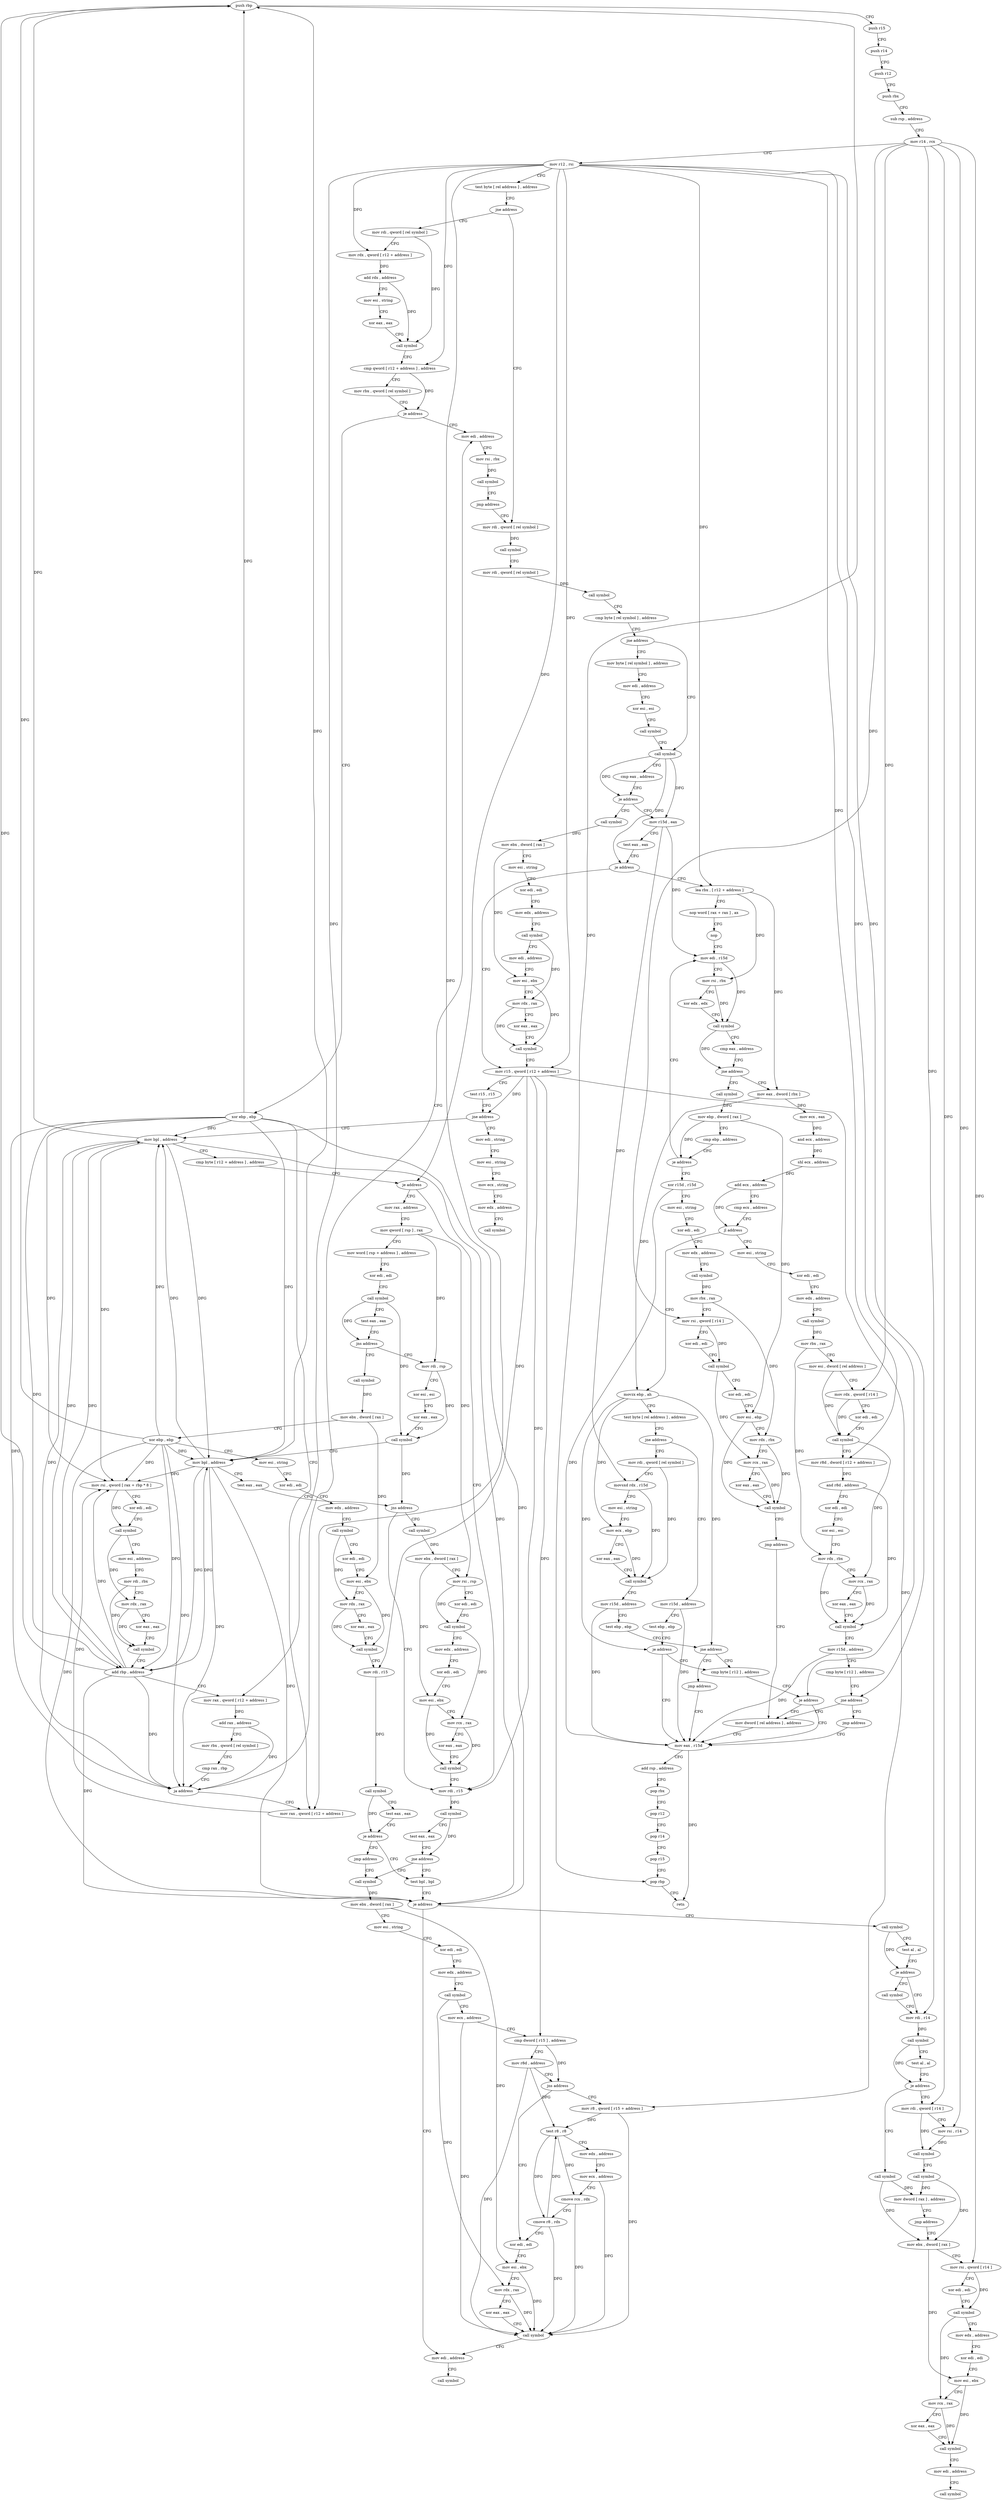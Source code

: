 digraph "func" {
"4217776" [label = "push rbp" ]
"4217777" [label = "push r15" ]
"4217779" [label = "push r14" ]
"4217781" [label = "push r12" ]
"4217783" [label = "push rbx" ]
"4217784" [label = "sub rsp , address" ]
"4217788" [label = "mov r14 , rcx" ]
"4217791" [label = "mov r12 , rsi" ]
"4217794" [label = "test byte [ rel address ] , address" ]
"4217801" [label = "jne address" ]
"4218152" [label = "mov rdi , qword [ rel symbol ]" ]
"4217807" [label = "mov rdi , qword [ rel symbol ]" ]
"4218159" [label = "mov rdx , qword [ r12 + address ]" ]
"4218164" [label = "add rdx , address" ]
"4218168" [label = "mov esi , string" ]
"4218173" [label = "xor eax , eax" ]
"4218175" [label = "call symbol" ]
"4218180" [label = "cmp qword [ r12 + address ] , address" ]
"4218186" [label = "mov rbx , qword [ rel symbol ]" ]
"4218193" [label = "je address" ]
"4218256" [label = "mov edi , address" ]
"4218195" [label = "xor ebp , ebp" ]
"4217814" [label = "call symbol" ]
"4217819" [label = "mov rdi , qword [ rel symbol ]" ]
"4217826" [label = "call symbol" ]
"4217831" [label = "cmp byte [ rel symbol ] , address" ]
"4217838" [label = "jne address" ]
"4217859" [label = "call symbol" ]
"4217840" [label = "mov byte [ rel symbol ] , address" ]
"4218261" [label = "mov rsi , rbx" ]
"4218264" [label = "call symbol" ]
"4218269" [label = "jmp address" ]
"4218197" [label = "mov rax , qword [ r12 + address ]" ]
"4217864" [label = "cmp eax , address" ]
"4217867" [label = "je address" ]
"4218317" [label = "call symbol" ]
"4217873" [label = "mov r15d , eax" ]
"4217847" [label = "mov edi , address" ]
"4217852" [label = "xor esi , esi" ]
"4217854" [label = "call symbol" ]
"4218202" [label = "mov rsi , qword [ rax + rbp * 8 ]" ]
"4218206" [label = "xor edi , edi" ]
"4218208" [label = "call symbol" ]
"4218213" [label = "mov esi , address" ]
"4218218" [label = "mov rdi , rbx" ]
"4218221" [label = "mov rdx , rax" ]
"4218224" [label = "xor eax , eax" ]
"4218226" [label = "call symbol" ]
"4218231" [label = "add rbp , address" ]
"4218235" [label = "mov rax , qword [ r12 + address ]" ]
"4218240" [label = "add rax , address" ]
"4218244" [label = "mov rbx , qword [ rel symbol ]" ]
"4218251" [label = "cmp rax , rbp" ]
"4218254" [label = "ja address" ]
"4218322" [label = "mov ebx , dword [ rax ]" ]
"4218324" [label = "mov esi , string" ]
"4218329" [label = "xor edi , edi" ]
"4218331" [label = "mov edx , address" ]
"4218336" [label = "call symbol" ]
"4218341" [label = "mov edi , address" ]
"4218346" [label = "mov esi , ebx" ]
"4218348" [label = "mov rdx , rax" ]
"4218351" [label = "xor eax , eax" ]
"4218353" [label = "call symbol" ]
"4218358" [label = "mov r15 , qword [ r12 + address ]" ]
"4217876" [label = "test eax , eax" ]
"4217878" [label = "je address" ]
"4217884" [label = "lea rbx , [ r12 + address ]" ]
"4218396" [label = "mov bpl , address" ]
"4218399" [label = "cmp byte [ r12 + address ] , address" ]
"4218408" [label = "je address" ]
"4218555" [label = "mov rdi , r15" ]
"4218414" [label = "mov rax , address" ]
"4218371" [label = "mov edi , string" ]
"4218376" [label = "mov esi , string" ]
"4218381" [label = "mov ecx , string" ]
"4218386" [label = "mov edx , address" ]
"4218391" [label = "call symbol" ]
"4218366" [label = "test r15 , r15" ]
"4218369" [label = "jne address" ]
"4217892" [label = "nop word [ rax + rax ] , ax" ]
"4217902" [label = "nop" ]
"4217904" [label = "mov edi , r15d" ]
"4218558" [label = "call symbol" ]
"4218563" [label = "test eax , eax" ]
"4218565" [label = "jne address" ]
"4218611" [label = "call symbol" ]
"4218567" [label = "test bpl , bpl" ]
"4218424" [label = "mov qword [ rsp ] , rax" ]
"4218428" [label = "mov word [ rsp + address ] , address" ]
"4218435" [label = "xor edi , edi" ]
"4218437" [label = "call symbol" ]
"4218442" [label = "test eax , eax" ]
"4218444" [label = "jns address" ]
"4218500" [label = "mov rdi , rsp" ]
"4218446" [label = "call symbol" ]
"4217989" [label = "mov eax , dword [ rbx ]" ]
"4217991" [label = "mov ecx , eax" ]
"4217993" [label = "and ecx , address" ]
"4217996" [label = "shl ecx , address" ]
"4217999" [label = "add ecx , address" ]
"4218005" [label = "cmp ecx , address" ]
"4218011" [label = "jl address" ]
"4218093" [label = "movzx ebp , ah" ]
"4218013" [label = "mov esi , string" ]
"4217922" [label = "call symbol" ]
"4217927" [label = "mov ebp , dword [ rax ]" ]
"4217929" [label = "cmp ebp , address" ]
"4217932" [label = "je address" ]
"4217934" [label = "xor r15d , r15d" ]
"4218616" [label = "mov ebx , dword [ rax ]" ]
"4218618" [label = "mov esi , string" ]
"4218623" [label = "xor edi , edi" ]
"4218625" [label = "mov edx , address" ]
"4218630" [label = "call symbol" ]
"4218635" [label = "mov ecx , address" ]
"4218640" [label = "cmp dword [ r15 ] , address" ]
"4218644" [label = "mov r8d , address" ]
"4218650" [label = "jns address" ]
"4218677" [label = "xor edi , edi" ]
"4218652" [label = "mov r8 , qword [ r15 + address ]" ]
"4218570" [label = "je address" ]
"4218691" [label = "mov edi , address" ]
"4218572" [label = "call symbol" ]
"4218503" [label = "xor esi , esi" ]
"4218505" [label = "xor eax , eax" ]
"4218507" [label = "call symbol" ]
"4218512" [label = "mov bpl , address" ]
"4218515" [label = "test eax , eax" ]
"4218517" [label = "jns address" ]
"4218519" [label = "call symbol" ]
"4218451" [label = "mov ebx , dword [ rax ]" ]
"4218453" [label = "xor ebp , ebp" ]
"4218455" [label = "mov esi , string" ]
"4218460" [label = "xor edi , edi" ]
"4218462" [label = "mov edx , address" ]
"4218467" [label = "call symbol" ]
"4218472" [label = "xor edi , edi" ]
"4218474" [label = "mov esi , ebx" ]
"4218476" [label = "mov rdx , rax" ]
"4218479" [label = "xor eax , eax" ]
"4218481" [label = "call symbol" ]
"4218486" [label = "mov rdi , r15" ]
"4218489" [label = "call symbol" ]
"4218494" [label = "test eax , eax" ]
"4218496" [label = "je address" ]
"4218498" [label = "jmp address" ]
"4218096" [label = "test byte [ rel address ] , address" ]
"4218103" [label = "jne address" ]
"4218274" [label = "mov rdi , qword [ rel symbol ]" ]
"4218109" [label = "mov r15d , address" ]
"4218018" [label = "xor edi , edi" ]
"4218020" [label = "mov edx , address" ]
"4218025" [label = "call symbol" ]
"4218030" [label = "mov rbx , rax" ]
"4218033" [label = "mov esi , dword [ rel address ]" ]
"4218039" [label = "mov rdx , qword [ r14 ]" ]
"4218042" [label = "xor edi , edi" ]
"4218044" [label = "call symbol" ]
"4218049" [label = "mov r8d , dword [ r12 + address ]" ]
"4218057" [label = "and r8d , address" ]
"4218061" [label = "xor edi , edi" ]
"4218063" [label = "xor esi , esi" ]
"4218065" [label = "mov rdx , rbx" ]
"4218068" [label = "mov rcx , rax" ]
"4218071" [label = "xor eax , eax" ]
"4218073" [label = "call symbol" ]
"4218078" [label = "mov r15d , address" ]
"4218084" [label = "cmp byte [ r12 ] , address" ]
"4218089" [label = "jne address" ]
"4218126" [label = "mov dword [ rel address ] , address" ]
"4218091" [label = "jmp address" ]
"4217907" [label = "mov rsi , rbx" ]
"4217910" [label = "xor edx , edx" ]
"4217912" [label = "call symbol" ]
"4217917" [label = "cmp eax , address" ]
"4217920" [label = "jne address" ]
"4217937" [label = "mov esi , string" ]
"4217942" [label = "xor edi , edi" ]
"4217944" [label = "mov edx , address" ]
"4217949" [label = "call symbol" ]
"4217954" [label = "mov rbx , rax" ]
"4217957" [label = "mov rsi , qword [ r14 ]" ]
"4217960" [label = "xor edi , edi" ]
"4217962" [label = "call symbol" ]
"4217967" [label = "xor edi , edi" ]
"4217969" [label = "mov esi , ebp" ]
"4217971" [label = "mov rdx , rbx" ]
"4217974" [label = "mov rcx , rax" ]
"4217977" [label = "xor eax , eax" ]
"4217979" [label = "call symbol" ]
"4217984" [label = "jmp address" ]
"4218679" [label = "mov esi , ebx" ]
"4218681" [label = "mov rdx , rax" ]
"4218684" [label = "xor eax , eax" ]
"4218686" [label = "call symbol" ]
"4218656" [label = "test r8 , r8" ]
"4218659" [label = "mov edx , address" ]
"4218664" [label = "mov ecx , address" ]
"4218669" [label = "cmove rcx , rdx" ]
"4218673" [label = "cmove r8 , rdx" ]
"4218696" [label = "call symbol" ]
"4218577" [label = "test al , al" ]
"4218579" [label = "je address" ]
"4218586" [label = "mov rdi , r14" ]
"4218581" [label = "call symbol" ]
"4218524" [label = "mov ebx , dword [ rax ]" ]
"4218526" [label = "mov rsi , rsp" ]
"4218529" [label = "xor edi , edi" ]
"4218531" [label = "call symbol" ]
"4218536" [label = "mov edx , address" ]
"4218541" [label = "xor edi , edi" ]
"4218543" [label = "mov esi , ebx" ]
"4218545" [label = "mov rcx , rax" ]
"4218548" [label = "xor eax , eax" ]
"4218550" [label = "call symbol" ]
"4218281" [label = "movsxd rdx , r15d" ]
"4218284" [label = "mov esi , string" ]
"4218289" [label = "mov ecx , ebp" ]
"4218291" [label = "xor eax , eax" ]
"4218293" [label = "call symbol" ]
"4218298" [label = "mov r15d , address" ]
"4218304" [label = "test ebp , ebp" ]
"4218306" [label = "jne address" ]
"4218119" [label = "cmp byte [ r12 ] , address" ]
"4218312" [label = "jmp address" ]
"4218115" [label = "test ebp , ebp" ]
"4218117" [label = "je address" ]
"4218136" [label = "mov eax , r15d" ]
"4218589" [label = "call symbol" ]
"4218594" [label = "test al , al" ]
"4218596" [label = "je address" ]
"4218701" [label = "mov rdi , qword [ r14 ]" ]
"4218598" [label = "call symbol" ]
"4218124" [label = "je address" ]
"4218139" [label = "add rsp , address" ]
"4218143" [label = "pop rbx" ]
"4218144" [label = "pop r12" ]
"4218146" [label = "pop r14" ]
"4218148" [label = "pop r15" ]
"4218150" [label = "pop rbp" ]
"4218151" [label = "retn" ]
"4218704" [label = "mov rsi , r14" ]
"4218707" [label = "call symbol" ]
"4218712" [label = "call symbol" ]
"4218717" [label = "mov ebx , dword [ rax ]" ]
"4218603" [label = "mov dword [ rax ] , address" ]
"4218609" [label = "jmp address" ]
"4218719" [label = "mov rsi , qword [ r14 ]" ]
"4218722" [label = "xor edi , edi" ]
"4218724" [label = "call symbol" ]
"4218729" [label = "mov edx , address" ]
"4218734" [label = "xor edi , edi" ]
"4218736" [label = "mov esi , ebx" ]
"4218738" [label = "mov rcx , rax" ]
"4218741" [label = "xor eax , eax" ]
"4218743" [label = "call symbol" ]
"4218748" [label = "mov edi , address" ]
"4218753" [label = "call symbol" ]
"4217776" -> "4217777" [ label = "CFG" ]
"4217776" -> "4218150" [ label = "DFG" ]
"4217777" -> "4217779" [ label = "CFG" ]
"4217779" -> "4217781" [ label = "CFG" ]
"4217781" -> "4217783" [ label = "CFG" ]
"4217783" -> "4217784" [ label = "CFG" ]
"4217784" -> "4217788" [ label = "CFG" ]
"4217788" -> "4217791" [ label = "CFG" ]
"4217788" -> "4218039" [ label = "DFG" ]
"4217788" -> "4217957" [ label = "DFG" ]
"4217788" -> "4218586" [ label = "DFG" ]
"4217788" -> "4218701" [ label = "DFG" ]
"4217788" -> "4218704" [ label = "DFG" ]
"4217788" -> "4218719" [ label = "DFG" ]
"4217791" -> "4217794" [ label = "CFG" ]
"4217791" -> "4218159" [ label = "DFG" ]
"4217791" -> "4218180" [ label = "DFG" ]
"4217791" -> "4218197" [ label = "DFG" ]
"4217791" -> "4218235" [ label = "DFG" ]
"4217791" -> "4218358" [ label = "DFG" ]
"4217791" -> "4217884" [ label = "DFG" ]
"4217791" -> "4218408" [ label = "DFG" ]
"4217791" -> "4218049" [ label = "DFG" ]
"4217791" -> "4218089" [ label = "DFG" ]
"4217791" -> "4218124" [ label = "DFG" ]
"4217794" -> "4217801" [ label = "CFG" ]
"4217801" -> "4218152" [ label = "CFG" ]
"4217801" -> "4217807" [ label = "CFG" ]
"4218152" -> "4218159" [ label = "CFG" ]
"4218152" -> "4218175" [ label = "DFG" ]
"4217807" -> "4217814" [ label = "DFG" ]
"4218159" -> "4218164" [ label = "DFG" ]
"4218164" -> "4218168" [ label = "CFG" ]
"4218164" -> "4218175" [ label = "DFG" ]
"4218168" -> "4218173" [ label = "CFG" ]
"4218173" -> "4218175" [ label = "CFG" ]
"4218175" -> "4218180" [ label = "CFG" ]
"4218180" -> "4218186" [ label = "CFG" ]
"4218180" -> "4218193" [ label = "DFG" ]
"4218186" -> "4218193" [ label = "CFG" ]
"4218193" -> "4218256" [ label = "CFG" ]
"4218193" -> "4218195" [ label = "CFG" ]
"4218256" -> "4218261" [ label = "CFG" ]
"4218195" -> "4218197" [ label = "CFG" ]
"4218195" -> "4217776" [ label = "DFG" ]
"4218195" -> "4218202" [ label = "DFG" ]
"4218195" -> "4218231" [ label = "DFG" ]
"4218195" -> "4218254" [ label = "DFG" ]
"4218195" -> "4218396" [ label = "DFG" ]
"4218195" -> "4218570" [ label = "DFG" ]
"4218195" -> "4218512" [ label = "DFG" ]
"4217814" -> "4217819" [ label = "CFG" ]
"4217819" -> "4217826" [ label = "DFG" ]
"4217826" -> "4217831" [ label = "CFG" ]
"4217831" -> "4217838" [ label = "CFG" ]
"4217838" -> "4217859" [ label = "CFG" ]
"4217838" -> "4217840" [ label = "CFG" ]
"4217859" -> "4217864" [ label = "CFG" ]
"4217859" -> "4217867" [ label = "DFG" ]
"4217859" -> "4217873" [ label = "DFG" ]
"4217859" -> "4217878" [ label = "DFG" ]
"4217840" -> "4217847" [ label = "CFG" ]
"4218261" -> "4218264" [ label = "DFG" ]
"4218264" -> "4218269" [ label = "CFG" ]
"4218269" -> "4217807" [ label = "CFG" ]
"4218197" -> "4218202" [ label = "DFG" ]
"4217864" -> "4217867" [ label = "CFG" ]
"4217867" -> "4218317" [ label = "CFG" ]
"4217867" -> "4217873" [ label = "CFG" ]
"4218317" -> "4218322" [ label = "DFG" ]
"4217873" -> "4217876" [ label = "CFG" ]
"4217873" -> "4217904" [ label = "DFG" ]
"4217873" -> "4218281" [ label = "DFG" ]
"4217847" -> "4217852" [ label = "CFG" ]
"4217852" -> "4217854" [ label = "CFG" ]
"4217854" -> "4217859" [ label = "CFG" ]
"4218202" -> "4218206" [ label = "CFG" ]
"4218202" -> "4218208" [ label = "DFG" ]
"4218206" -> "4218208" [ label = "CFG" ]
"4218208" -> "4218213" [ label = "CFG" ]
"4218208" -> "4218221" [ label = "DFG" ]
"4218213" -> "4218218" [ label = "CFG" ]
"4218218" -> "4218221" [ label = "CFG" ]
"4218218" -> "4218226" [ label = "DFG" ]
"4218221" -> "4218224" [ label = "CFG" ]
"4218221" -> "4218226" [ label = "DFG" ]
"4218224" -> "4218226" [ label = "CFG" ]
"4218226" -> "4218231" [ label = "CFG" ]
"4218231" -> "4218235" [ label = "CFG" ]
"4218231" -> "4217776" [ label = "DFG" ]
"4218231" -> "4218202" [ label = "DFG" ]
"4218231" -> "4218254" [ label = "DFG" ]
"4218231" -> "4218396" [ label = "DFG" ]
"4218231" -> "4218570" [ label = "DFG" ]
"4218231" -> "4218512" [ label = "DFG" ]
"4218235" -> "4218240" [ label = "DFG" ]
"4218240" -> "4218244" [ label = "CFG" ]
"4218240" -> "4218254" [ label = "DFG" ]
"4218244" -> "4218251" [ label = "CFG" ]
"4218251" -> "4218254" [ label = "CFG" ]
"4218254" -> "4218197" [ label = "CFG" ]
"4218254" -> "4218256" [ label = "CFG" ]
"4218322" -> "4218324" [ label = "CFG" ]
"4218322" -> "4218346" [ label = "DFG" ]
"4218324" -> "4218329" [ label = "CFG" ]
"4218329" -> "4218331" [ label = "CFG" ]
"4218331" -> "4218336" [ label = "CFG" ]
"4218336" -> "4218341" [ label = "CFG" ]
"4218336" -> "4218348" [ label = "DFG" ]
"4218341" -> "4218346" [ label = "CFG" ]
"4218346" -> "4218348" [ label = "CFG" ]
"4218346" -> "4218353" [ label = "DFG" ]
"4218348" -> "4218351" [ label = "CFG" ]
"4218348" -> "4218353" [ label = "DFG" ]
"4218351" -> "4218353" [ label = "CFG" ]
"4218353" -> "4218358" [ label = "CFG" ]
"4218358" -> "4218366" [ label = "CFG" ]
"4218358" -> "4218369" [ label = "DFG" ]
"4218358" -> "4218555" [ label = "DFG" ]
"4218358" -> "4218640" [ label = "DFG" ]
"4218358" -> "4218486" [ label = "DFG" ]
"4218358" -> "4218652" [ label = "DFG" ]
"4217876" -> "4217878" [ label = "CFG" ]
"4217878" -> "4218358" [ label = "CFG" ]
"4217878" -> "4217884" [ label = "CFG" ]
"4217884" -> "4217892" [ label = "CFG" ]
"4217884" -> "4217907" [ label = "DFG" ]
"4217884" -> "4217989" [ label = "DFG" ]
"4218396" -> "4218399" [ label = "CFG" ]
"4218396" -> "4217776" [ label = "DFG" ]
"4218396" -> "4218202" [ label = "DFG" ]
"4218396" -> "4218231" [ label = "DFG" ]
"4218396" -> "4218254" [ label = "DFG" ]
"4218396" -> "4218570" [ label = "DFG" ]
"4218396" -> "4218512" [ label = "DFG" ]
"4218399" -> "4218408" [ label = "CFG" ]
"4218408" -> "4218555" [ label = "CFG" ]
"4218408" -> "4218414" [ label = "CFG" ]
"4218555" -> "4218558" [ label = "DFG" ]
"4218414" -> "4218424" [ label = "CFG" ]
"4218371" -> "4218376" [ label = "CFG" ]
"4218376" -> "4218381" [ label = "CFG" ]
"4218381" -> "4218386" [ label = "CFG" ]
"4218386" -> "4218391" [ label = "CFG" ]
"4218366" -> "4218369" [ label = "CFG" ]
"4218369" -> "4218396" [ label = "CFG" ]
"4218369" -> "4218371" [ label = "CFG" ]
"4217892" -> "4217902" [ label = "CFG" ]
"4217902" -> "4217904" [ label = "CFG" ]
"4217904" -> "4217907" [ label = "CFG" ]
"4217904" -> "4217912" [ label = "DFG" ]
"4218558" -> "4218563" [ label = "CFG" ]
"4218558" -> "4218565" [ label = "DFG" ]
"4218563" -> "4218565" [ label = "CFG" ]
"4218565" -> "4218611" [ label = "CFG" ]
"4218565" -> "4218567" [ label = "CFG" ]
"4218611" -> "4218616" [ label = "DFG" ]
"4218567" -> "4218570" [ label = "CFG" ]
"4218424" -> "4218428" [ label = "CFG" ]
"4218424" -> "4218500" [ label = "DFG" ]
"4218424" -> "4218526" [ label = "DFG" ]
"4218428" -> "4218435" [ label = "CFG" ]
"4218435" -> "4218437" [ label = "CFG" ]
"4218437" -> "4218442" [ label = "CFG" ]
"4218437" -> "4218444" [ label = "DFG" ]
"4218437" -> "4218507" [ label = "DFG" ]
"4218442" -> "4218444" [ label = "CFG" ]
"4218444" -> "4218500" [ label = "CFG" ]
"4218444" -> "4218446" [ label = "CFG" ]
"4218500" -> "4218503" [ label = "CFG" ]
"4218500" -> "4218507" [ label = "DFG" ]
"4218446" -> "4218451" [ label = "DFG" ]
"4217989" -> "4217991" [ label = "DFG" ]
"4217989" -> "4218093" [ label = "DFG" ]
"4217991" -> "4217993" [ label = "DFG" ]
"4217993" -> "4217996" [ label = "DFG" ]
"4217996" -> "4217999" [ label = "DFG" ]
"4217999" -> "4218005" [ label = "CFG" ]
"4217999" -> "4218011" [ label = "DFG" ]
"4218005" -> "4218011" [ label = "CFG" ]
"4218011" -> "4218093" [ label = "CFG" ]
"4218011" -> "4218013" [ label = "CFG" ]
"4218093" -> "4218096" [ label = "CFG" ]
"4218093" -> "4218289" [ label = "DFG" ]
"4218093" -> "4218306" [ label = "DFG" ]
"4218093" -> "4218117" [ label = "DFG" ]
"4218013" -> "4218018" [ label = "CFG" ]
"4217922" -> "4217927" [ label = "DFG" ]
"4217927" -> "4217929" [ label = "CFG" ]
"4217927" -> "4217932" [ label = "DFG" ]
"4217927" -> "4217969" [ label = "DFG" ]
"4217929" -> "4217932" [ label = "CFG" ]
"4217932" -> "4217904" [ label = "CFG" ]
"4217932" -> "4217934" [ label = "CFG" ]
"4217934" -> "4217937" [ label = "CFG" ]
"4217934" -> "4218136" [ label = "DFG" ]
"4218616" -> "4218618" [ label = "CFG" ]
"4218616" -> "4218679" [ label = "DFG" ]
"4218618" -> "4218623" [ label = "CFG" ]
"4218623" -> "4218625" [ label = "CFG" ]
"4218625" -> "4218630" [ label = "CFG" ]
"4218630" -> "4218635" [ label = "CFG" ]
"4218630" -> "4218681" [ label = "DFG" ]
"4218635" -> "4218640" [ label = "CFG" ]
"4218635" -> "4218686" [ label = "DFG" ]
"4218640" -> "4218644" [ label = "CFG" ]
"4218640" -> "4218650" [ label = "DFG" ]
"4218644" -> "4218650" [ label = "CFG" ]
"4218644" -> "4218686" [ label = "DFG" ]
"4218644" -> "4218656" [ label = "DFG" ]
"4218650" -> "4218677" [ label = "CFG" ]
"4218650" -> "4218652" [ label = "CFG" ]
"4218677" -> "4218679" [ label = "CFG" ]
"4218652" -> "4218656" [ label = "DFG" ]
"4218652" -> "4218686" [ label = "DFG" ]
"4218570" -> "4218691" [ label = "CFG" ]
"4218570" -> "4218572" [ label = "CFG" ]
"4218691" -> "4218696" [ label = "CFG" ]
"4218572" -> "4218577" [ label = "CFG" ]
"4218572" -> "4218579" [ label = "DFG" ]
"4218503" -> "4218505" [ label = "CFG" ]
"4218505" -> "4218507" [ label = "CFG" ]
"4218507" -> "4218512" [ label = "CFG" ]
"4218507" -> "4218517" [ label = "DFG" ]
"4218512" -> "4218515" [ label = "CFG" ]
"4218512" -> "4217776" [ label = "DFG" ]
"4218512" -> "4218202" [ label = "DFG" ]
"4218512" -> "4218231" [ label = "DFG" ]
"4218512" -> "4218254" [ label = "DFG" ]
"4218512" -> "4218396" [ label = "DFG" ]
"4218512" -> "4218570" [ label = "DFG" ]
"4218515" -> "4218517" [ label = "CFG" ]
"4218517" -> "4218555" [ label = "CFG" ]
"4218517" -> "4218519" [ label = "CFG" ]
"4218519" -> "4218524" [ label = "DFG" ]
"4218451" -> "4218453" [ label = "CFG" ]
"4218451" -> "4218474" [ label = "DFG" ]
"4218453" -> "4218455" [ label = "CFG" ]
"4218453" -> "4217776" [ label = "DFG" ]
"4218453" -> "4218202" [ label = "DFG" ]
"4218453" -> "4218231" [ label = "DFG" ]
"4218453" -> "4218254" [ label = "DFG" ]
"4218453" -> "4218396" [ label = "DFG" ]
"4218453" -> "4218570" [ label = "DFG" ]
"4218453" -> "4218512" [ label = "DFG" ]
"4218455" -> "4218460" [ label = "CFG" ]
"4218460" -> "4218462" [ label = "CFG" ]
"4218462" -> "4218467" [ label = "CFG" ]
"4218467" -> "4218472" [ label = "CFG" ]
"4218467" -> "4218476" [ label = "DFG" ]
"4218472" -> "4218474" [ label = "CFG" ]
"4218474" -> "4218476" [ label = "CFG" ]
"4218474" -> "4218481" [ label = "DFG" ]
"4218476" -> "4218479" [ label = "CFG" ]
"4218476" -> "4218481" [ label = "DFG" ]
"4218479" -> "4218481" [ label = "CFG" ]
"4218481" -> "4218486" [ label = "CFG" ]
"4218486" -> "4218489" [ label = "DFG" ]
"4218489" -> "4218494" [ label = "CFG" ]
"4218489" -> "4218496" [ label = "DFG" ]
"4218494" -> "4218496" [ label = "CFG" ]
"4218496" -> "4218567" [ label = "CFG" ]
"4218496" -> "4218498" [ label = "CFG" ]
"4218498" -> "4218611" [ label = "CFG" ]
"4218096" -> "4218103" [ label = "CFG" ]
"4218103" -> "4218274" [ label = "CFG" ]
"4218103" -> "4218109" [ label = "CFG" ]
"4218274" -> "4218281" [ label = "CFG" ]
"4218274" -> "4218293" [ label = "DFG" ]
"4218109" -> "4218115" [ label = "CFG" ]
"4218109" -> "4218136" [ label = "DFG" ]
"4218018" -> "4218020" [ label = "CFG" ]
"4218020" -> "4218025" [ label = "CFG" ]
"4218025" -> "4218030" [ label = "DFG" ]
"4218030" -> "4218033" [ label = "CFG" ]
"4218030" -> "4218065" [ label = "DFG" ]
"4218033" -> "4218039" [ label = "CFG" ]
"4218033" -> "4218044" [ label = "DFG" ]
"4218039" -> "4218042" [ label = "CFG" ]
"4218039" -> "4218044" [ label = "DFG" ]
"4218042" -> "4218044" [ label = "CFG" ]
"4218044" -> "4218049" [ label = "CFG" ]
"4218044" -> "4218068" [ label = "DFG" ]
"4218049" -> "4218057" [ label = "DFG" ]
"4218057" -> "4218061" [ label = "CFG" ]
"4218057" -> "4218073" [ label = "DFG" ]
"4218061" -> "4218063" [ label = "CFG" ]
"4218063" -> "4218065" [ label = "CFG" ]
"4218065" -> "4218068" [ label = "CFG" ]
"4218065" -> "4218073" [ label = "DFG" ]
"4218068" -> "4218071" [ label = "CFG" ]
"4218068" -> "4218073" [ label = "DFG" ]
"4218071" -> "4218073" [ label = "CFG" ]
"4218073" -> "4218078" [ label = "CFG" ]
"4218078" -> "4218084" [ label = "CFG" ]
"4218078" -> "4218136" [ label = "DFG" ]
"4218084" -> "4218089" [ label = "CFG" ]
"4218089" -> "4218126" [ label = "CFG" ]
"4218089" -> "4218091" [ label = "CFG" ]
"4218126" -> "4218136" [ label = "CFG" ]
"4218091" -> "4218136" [ label = "CFG" ]
"4217907" -> "4217910" [ label = "CFG" ]
"4217907" -> "4217912" [ label = "DFG" ]
"4217910" -> "4217912" [ label = "CFG" ]
"4217912" -> "4217917" [ label = "CFG" ]
"4217912" -> "4217920" [ label = "DFG" ]
"4217917" -> "4217920" [ label = "CFG" ]
"4217920" -> "4217989" [ label = "CFG" ]
"4217920" -> "4217922" [ label = "CFG" ]
"4217937" -> "4217942" [ label = "CFG" ]
"4217942" -> "4217944" [ label = "CFG" ]
"4217944" -> "4217949" [ label = "CFG" ]
"4217949" -> "4217954" [ label = "DFG" ]
"4217954" -> "4217957" [ label = "CFG" ]
"4217954" -> "4217971" [ label = "DFG" ]
"4217957" -> "4217960" [ label = "CFG" ]
"4217957" -> "4217962" [ label = "DFG" ]
"4217960" -> "4217962" [ label = "CFG" ]
"4217962" -> "4217967" [ label = "CFG" ]
"4217962" -> "4217974" [ label = "DFG" ]
"4217967" -> "4217969" [ label = "CFG" ]
"4217969" -> "4217971" [ label = "CFG" ]
"4217969" -> "4217979" [ label = "DFG" ]
"4217971" -> "4217974" [ label = "CFG" ]
"4217971" -> "4217979" [ label = "DFG" ]
"4217974" -> "4217977" [ label = "CFG" ]
"4217974" -> "4217979" [ label = "DFG" ]
"4217977" -> "4217979" [ label = "CFG" ]
"4217979" -> "4217984" [ label = "CFG" ]
"4217984" -> "4218126" [ label = "CFG" ]
"4218679" -> "4218681" [ label = "CFG" ]
"4218679" -> "4218686" [ label = "DFG" ]
"4218681" -> "4218684" [ label = "CFG" ]
"4218681" -> "4218686" [ label = "DFG" ]
"4218684" -> "4218686" [ label = "CFG" ]
"4218686" -> "4218691" [ label = "CFG" ]
"4218656" -> "4218659" [ label = "CFG" ]
"4218656" -> "4218669" [ label = "DFG" ]
"4218656" -> "4218673" [ label = "DFG" ]
"4218659" -> "4218664" [ label = "CFG" ]
"4218664" -> "4218669" [ label = "CFG" ]
"4218664" -> "4218686" [ label = "DFG" ]
"4218669" -> "4218673" [ label = "CFG" ]
"4218669" -> "4218686" [ label = "DFG" ]
"4218673" -> "4218677" [ label = "CFG" ]
"4218673" -> "4218686" [ label = "DFG" ]
"4218673" -> "4218656" [ label = "DFG" ]
"4218577" -> "4218579" [ label = "CFG" ]
"4218579" -> "4218586" [ label = "CFG" ]
"4218579" -> "4218581" [ label = "CFG" ]
"4218586" -> "4218589" [ label = "DFG" ]
"4218581" -> "4218586" [ label = "CFG" ]
"4218524" -> "4218526" [ label = "CFG" ]
"4218524" -> "4218543" [ label = "DFG" ]
"4218526" -> "4218529" [ label = "CFG" ]
"4218526" -> "4218531" [ label = "DFG" ]
"4218529" -> "4218531" [ label = "CFG" ]
"4218531" -> "4218536" [ label = "CFG" ]
"4218531" -> "4218545" [ label = "DFG" ]
"4218536" -> "4218541" [ label = "CFG" ]
"4218541" -> "4218543" [ label = "CFG" ]
"4218543" -> "4218545" [ label = "CFG" ]
"4218543" -> "4218550" [ label = "DFG" ]
"4218545" -> "4218548" [ label = "CFG" ]
"4218545" -> "4218550" [ label = "DFG" ]
"4218548" -> "4218550" [ label = "CFG" ]
"4218550" -> "4218555" [ label = "CFG" ]
"4218281" -> "4218284" [ label = "CFG" ]
"4218281" -> "4218293" [ label = "DFG" ]
"4218284" -> "4218289" [ label = "CFG" ]
"4218289" -> "4218291" [ label = "CFG" ]
"4218289" -> "4218293" [ label = "DFG" ]
"4218291" -> "4218293" [ label = "CFG" ]
"4218293" -> "4218298" [ label = "CFG" ]
"4218298" -> "4218304" [ label = "CFG" ]
"4218298" -> "4218136" [ label = "DFG" ]
"4218304" -> "4218306" [ label = "CFG" ]
"4218306" -> "4218119" [ label = "CFG" ]
"4218306" -> "4218312" [ label = "CFG" ]
"4218119" -> "4218124" [ label = "CFG" ]
"4218312" -> "4218136" [ label = "CFG" ]
"4218115" -> "4218117" [ label = "CFG" ]
"4218117" -> "4218136" [ label = "CFG" ]
"4218117" -> "4218119" [ label = "CFG" ]
"4218136" -> "4218139" [ label = "CFG" ]
"4218136" -> "4218151" [ label = "DFG" ]
"4218589" -> "4218594" [ label = "CFG" ]
"4218589" -> "4218596" [ label = "DFG" ]
"4218594" -> "4218596" [ label = "CFG" ]
"4218596" -> "4218701" [ label = "CFG" ]
"4218596" -> "4218598" [ label = "CFG" ]
"4218701" -> "4218704" [ label = "CFG" ]
"4218701" -> "4218707" [ label = "DFG" ]
"4218598" -> "4218603" [ label = "DFG" ]
"4218598" -> "4218717" [ label = "DFG" ]
"4218124" -> "4218136" [ label = "CFG" ]
"4218124" -> "4218126" [ label = "CFG" ]
"4218139" -> "4218143" [ label = "CFG" ]
"4218143" -> "4218144" [ label = "CFG" ]
"4218144" -> "4218146" [ label = "CFG" ]
"4218146" -> "4218148" [ label = "CFG" ]
"4218148" -> "4218150" [ label = "CFG" ]
"4218150" -> "4218151" [ label = "CFG" ]
"4218704" -> "4218707" [ label = "DFG" ]
"4218707" -> "4218712" [ label = "CFG" ]
"4218712" -> "4218717" [ label = "DFG" ]
"4218712" -> "4218603" [ label = "DFG" ]
"4218717" -> "4218719" [ label = "CFG" ]
"4218717" -> "4218736" [ label = "DFG" ]
"4218603" -> "4218609" [ label = "CFG" ]
"4218609" -> "4218717" [ label = "CFG" ]
"4218719" -> "4218722" [ label = "CFG" ]
"4218719" -> "4218724" [ label = "DFG" ]
"4218722" -> "4218724" [ label = "CFG" ]
"4218724" -> "4218729" [ label = "CFG" ]
"4218724" -> "4218738" [ label = "DFG" ]
"4218729" -> "4218734" [ label = "CFG" ]
"4218734" -> "4218736" [ label = "CFG" ]
"4218736" -> "4218738" [ label = "CFG" ]
"4218736" -> "4218743" [ label = "DFG" ]
"4218738" -> "4218741" [ label = "CFG" ]
"4218738" -> "4218743" [ label = "DFG" ]
"4218741" -> "4218743" [ label = "CFG" ]
"4218743" -> "4218748" [ label = "CFG" ]
"4218748" -> "4218753" [ label = "CFG" ]
}
